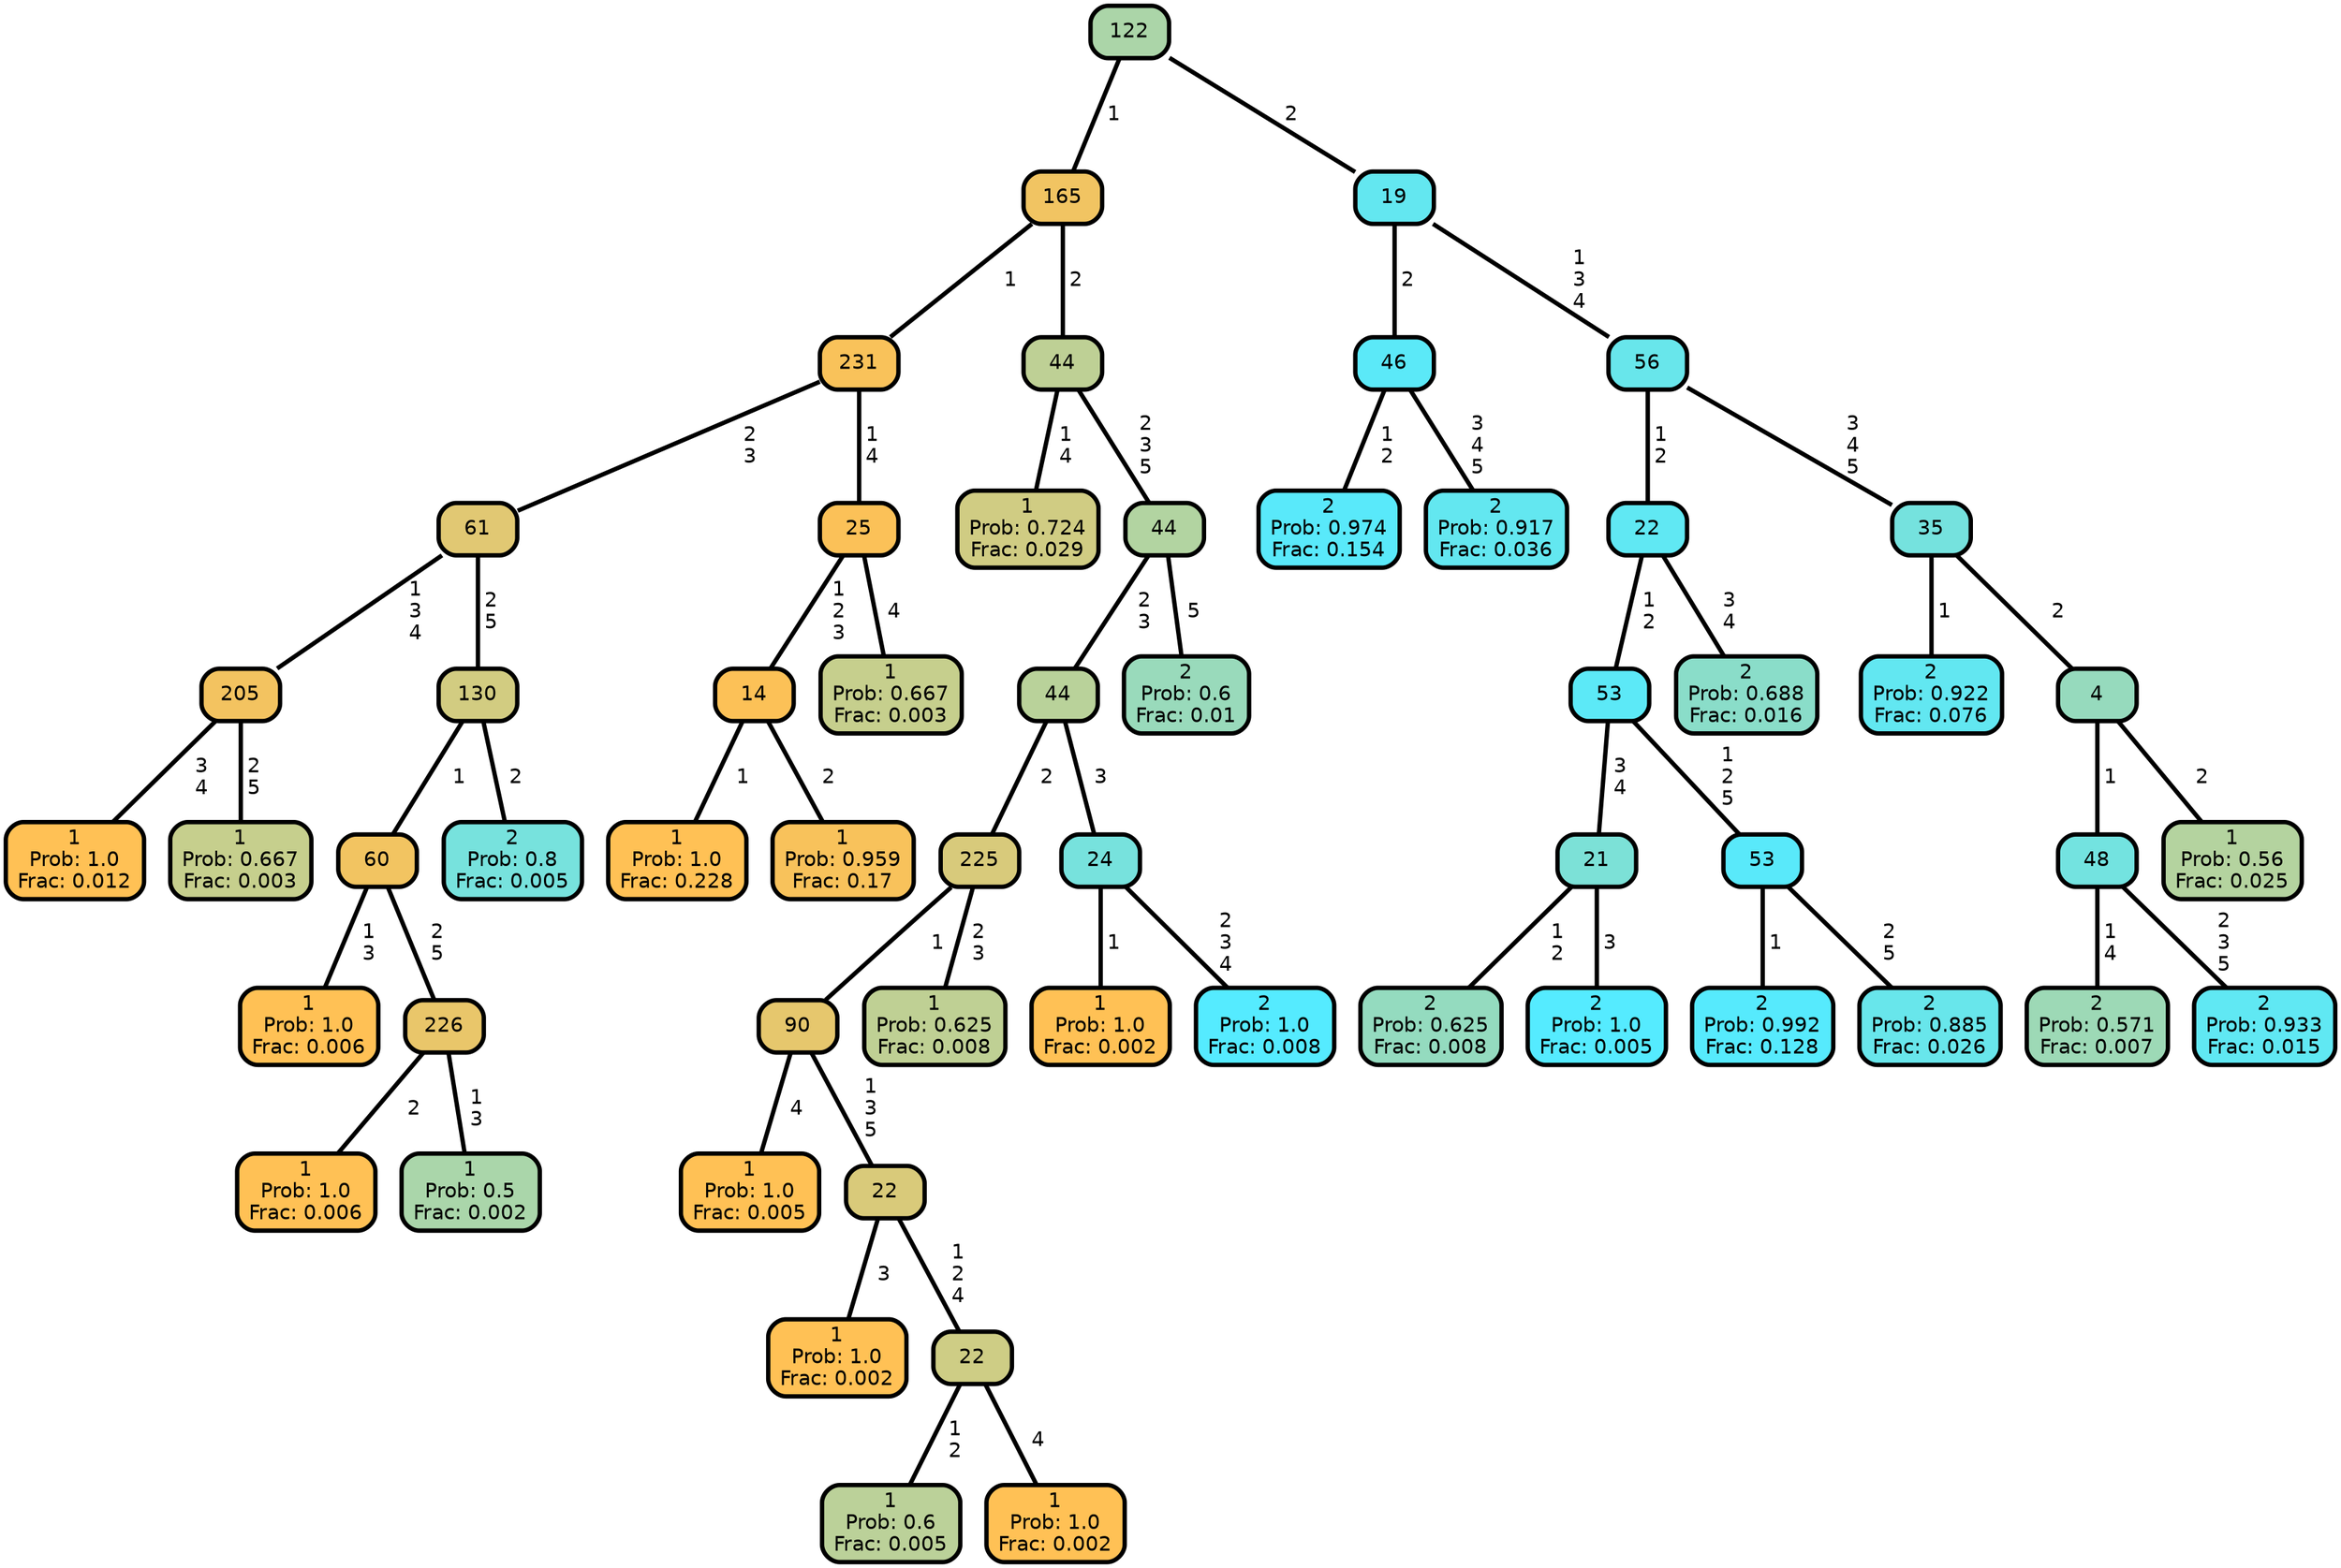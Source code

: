 graph Tree {
node [shape=box, style="filled, rounded",color="black",penwidth="3",fontcolor="black",                 fontname=helvetica] ;
graph [ranksep="0 equally", splines=straight,                 bgcolor=transparent, dpi=200] ;
edge [fontname=helvetica, color=black] ;
0 [label="1
Prob: 1.0
Frac: 0.012", fillcolor="#ffc155"] ;
1 [label="205", fillcolor="#f3c360"] ;
2 [label="1
Prob: 0.667
Frac: 0.003", fillcolor="#c6cf8d"] ;
3 [label="61", fillcolor="#e1c873"] ;
4 [label="1
Prob: 1.0
Frac: 0.006", fillcolor="#ffc155"] ;
5 [label="60", fillcolor="#f2c461"] ;
6 [label="1
Prob: 1.0
Frac: 0.006", fillcolor="#ffc155"] ;
7 [label="226", fillcolor="#e9c66a"] ;
8 [label="1
Prob: 0.5
Frac: 0.002", fillcolor="#aad6aa"] ;
9 [label="130", fillcolor="#d2cc81"] ;
10 [label="2
Prob: 0.8
Frac: 0.005", fillcolor="#77e2dd"] ;
11 [label="231", fillcolor="#f9c25a"] ;
12 [label="1
Prob: 1.0
Frac: 0.228", fillcolor="#ffc155"] ;
13 [label="14", fillcolor="#fcc157"] ;
14 [label="1
Prob: 0.959
Frac: 0.17", fillcolor="#f8c25b"] ;
15 [label="25", fillcolor="#fbc158"] ;
16 [label="1
Prob: 0.667
Frac: 0.003", fillcolor="#c6cf8d"] ;
17 [label="165", fillcolor="#f1c462"] ;
18 [label="1
Prob: 0.724
Frac: 0.029", fillcolor="#d0cc83"] ;
19 [label="44", fillcolor="#bed095"] ;
20 [label="1
Prob: 1.0
Frac: 0.005", fillcolor="#ffc155"] ;
21 [label="90", fillcolor="#e6c76d"] ;
22 [label="1
Prob: 1.0
Frac: 0.002", fillcolor="#ffc155"] ;
23 [label="22", fillcolor="#d9ca7a"] ;
24 [label="1
Prob: 0.6
Frac: 0.005", fillcolor="#bbd199"] ;
25 [label="22", fillcolor="#cecd85"] ;
26 [label="1
Prob: 1.0
Frac: 0.002", fillcolor="#ffc155"] ;
27 [label="225", fillcolor="#d8ca7b"] ;
28 [label="1
Prob: 0.625
Frac: 0.008", fillcolor="#bfd094"] ;
29 [label="44", fillcolor="#b9d29a"] ;
30 [label="1
Prob: 1.0
Frac: 0.002", fillcolor="#ffc155"] ;
31 [label="24", fillcolor="#77e2dd"] ;
32 [label="2
Prob: 1.0
Frac: 0.008", fillcolor="#55ebff"] ;
33 [label="44", fillcolor="#b2d4a1"] ;
34 [label="2
Prob: 0.6
Frac: 0.01", fillcolor="#99dabb"] ;
35 [label="122", fillcolor="#abd5a8"] ;
36 [label="2
Prob: 0.974
Frac: 0.154", fillcolor="#59e9fa"] ;
37 [label="46", fillcolor="#5be9f8"] ;
38 [label="2
Prob: 0.917
Frac: 0.036", fillcolor="#63e7f0"] ;
39 [label="19", fillcolor="#63e7f0"] ;
40 [label="2
Prob: 0.625
Frac: 0.008", fillcolor="#94dbbf"] ;
41 [label="21", fillcolor="#7ce1d7"] ;
42 [label="2
Prob: 1.0
Frac: 0.005", fillcolor="#55ebff"] ;
43 [label="53", fillcolor="#5ce9f7"] ;
44 [label="2
Prob: 0.992
Frac: 0.128", fillcolor="#56eafd"] ;
45 [label="53", fillcolor="#59e9fa"] ;
46 [label="2
Prob: 0.885
Frac: 0.026", fillcolor="#68e6eb"] ;
47 [label="22", fillcolor="#60e8f3"] ;
48 [label="2
Prob: 0.688
Frac: 0.016", fillcolor="#8addc9"] ;
49 [label="56", fillcolor="#68e6eb"] ;
50 [label="2
Prob: 0.922
Frac: 0.076", fillcolor="#62e7f1"] ;
51 [label="35", fillcolor="#75e2de"] ;
52 [label="2
Prob: 0.571
Frac: 0.007", fillcolor="#9dd9b6"] ;
53 [label="48", fillcolor="#73e3e0"] ;
54 [label="2
Prob: 0.933
Frac: 0.015", fillcolor="#60e8f3"] ;
55 [label="4", fillcolor="#96dabd"] ;
56 [label="1
Prob: 0.56
Frac: 0.025", fillcolor="#b4d39f"] ;
1 -- 0 [label=" 3\n 4",penwidth=3] ;
1 -- 2 [label=" 2\n 5",penwidth=3] ;
3 -- 1 [label=" 1\n 3\n 4",penwidth=3] ;
3 -- 9 [label=" 2\n 5",penwidth=3] ;
5 -- 4 [label=" 1\n 3",penwidth=3] ;
5 -- 7 [label=" 2\n 5",penwidth=3] ;
7 -- 6 [label=" 2",penwidth=3] ;
7 -- 8 [label=" 1\n 3",penwidth=3] ;
9 -- 5 [label=" 1",penwidth=3] ;
9 -- 10 [label=" 2",penwidth=3] ;
11 -- 3 [label=" 2\n 3",penwidth=3] ;
11 -- 15 [label=" 1\n 4",penwidth=3] ;
13 -- 12 [label=" 1",penwidth=3] ;
13 -- 14 [label=" 2",penwidth=3] ;
15 -- 13 [label=" 1\n 2\n 3",penwidth=3] ;
15 -- 16 [label=" 4",penwidth=3] ;
17 -- 11 [label=" 1",penwidth=3] ;
17 -- 19 [label=" 2",penwidth=3] ;
19 -- 18 [label=" 1\n 4",penwidth=3] ;
19 -- 33 [label=" 2\n 3\n 5",penwidth=3] ;
21 -- 20 [label=" 4",penwidth=3] ;
21 -- 23 [label=" 1\n 3\n 5",penwidth=3] ;
23 -- 22 [label=" 3",penwidth=3] ;
23 -- 25 [label=" 1\n 2\n 4",penwidth=3] ;
25 -- 24 [label=" 1\n 2",penwidth=3] ;
25 -- 26 [label=" 4",penwidth=3] ;
27 -- 21 [label=" 1",penwidth=3] ;
27 -- 28 [label=" 2\n 3",penwidth=3] ;
29 -- 27 [label=" 2",penwidth=3] ;
29 -- 31 [label=" 3",penwidth=3] ;
31 -- 30 [label=" 1",penwidth=3] ;
31 -- 32 [label=" 2\n 3\n 4",penwidth=3] ;
33 -- 29 [label=" 2\n 3",penwidth=3] ;
33 -- 34 [label=" 5",penwidth=3] ;
35 -- 17 [label=" 1",penwidth=3] ;
35 -- 39 [label=" 2",penwidth=3] ;
37 -- 36 [label=" 1\n 2",penwidth=3] ;
37 -- 38 [label=" 3\n 4\n 5",penwidth=3] ;
39 -- 37 [label=" 2",penwidth=3] ;
39 -- 49 [label=" 1\n 3\n 4",penwidth=3] ;
41 -- 40 [label=" 1\n 2",penwidth=3] ;
41 -- 42 [label=" 3",penwidth=3] ;
43 -- 41 [label=" 3\n 4",penwidth=3] ;
43 -- 45 [label=" 1\n 2\n 5",penwidth=3] ;
45 -- 44 [label=" 1",penwidth=3] ;
45 -- 46 [label=" 2\n 5",penwidth=3] ;
47 -- 43 [label=" 1\n 2",penwidth=3] ;
47 -- 48 [label=" 3\n 4",penwidth=3] ;
49 -- 47 [label=" 1\n 2",penwidth=3] ;
49 -- 51 [label=" 3\n 4\n 5",penwidth=3] ;
51 -- 50 [label=" 1",penwidth=3] ;
51 -- 55 [label=" 2",penwidth=3] ;
53 -- 52 [label=" 1\n 4",penwidth=3] ;
53 -- 54 [label=" 2\n 3\n 5",penwidth=3] ;
55 -- 53 [label=" 1",penwidth=3] ;
55 -- 56 [label=" 2",penwidth=3] ;
{rank = same;}}